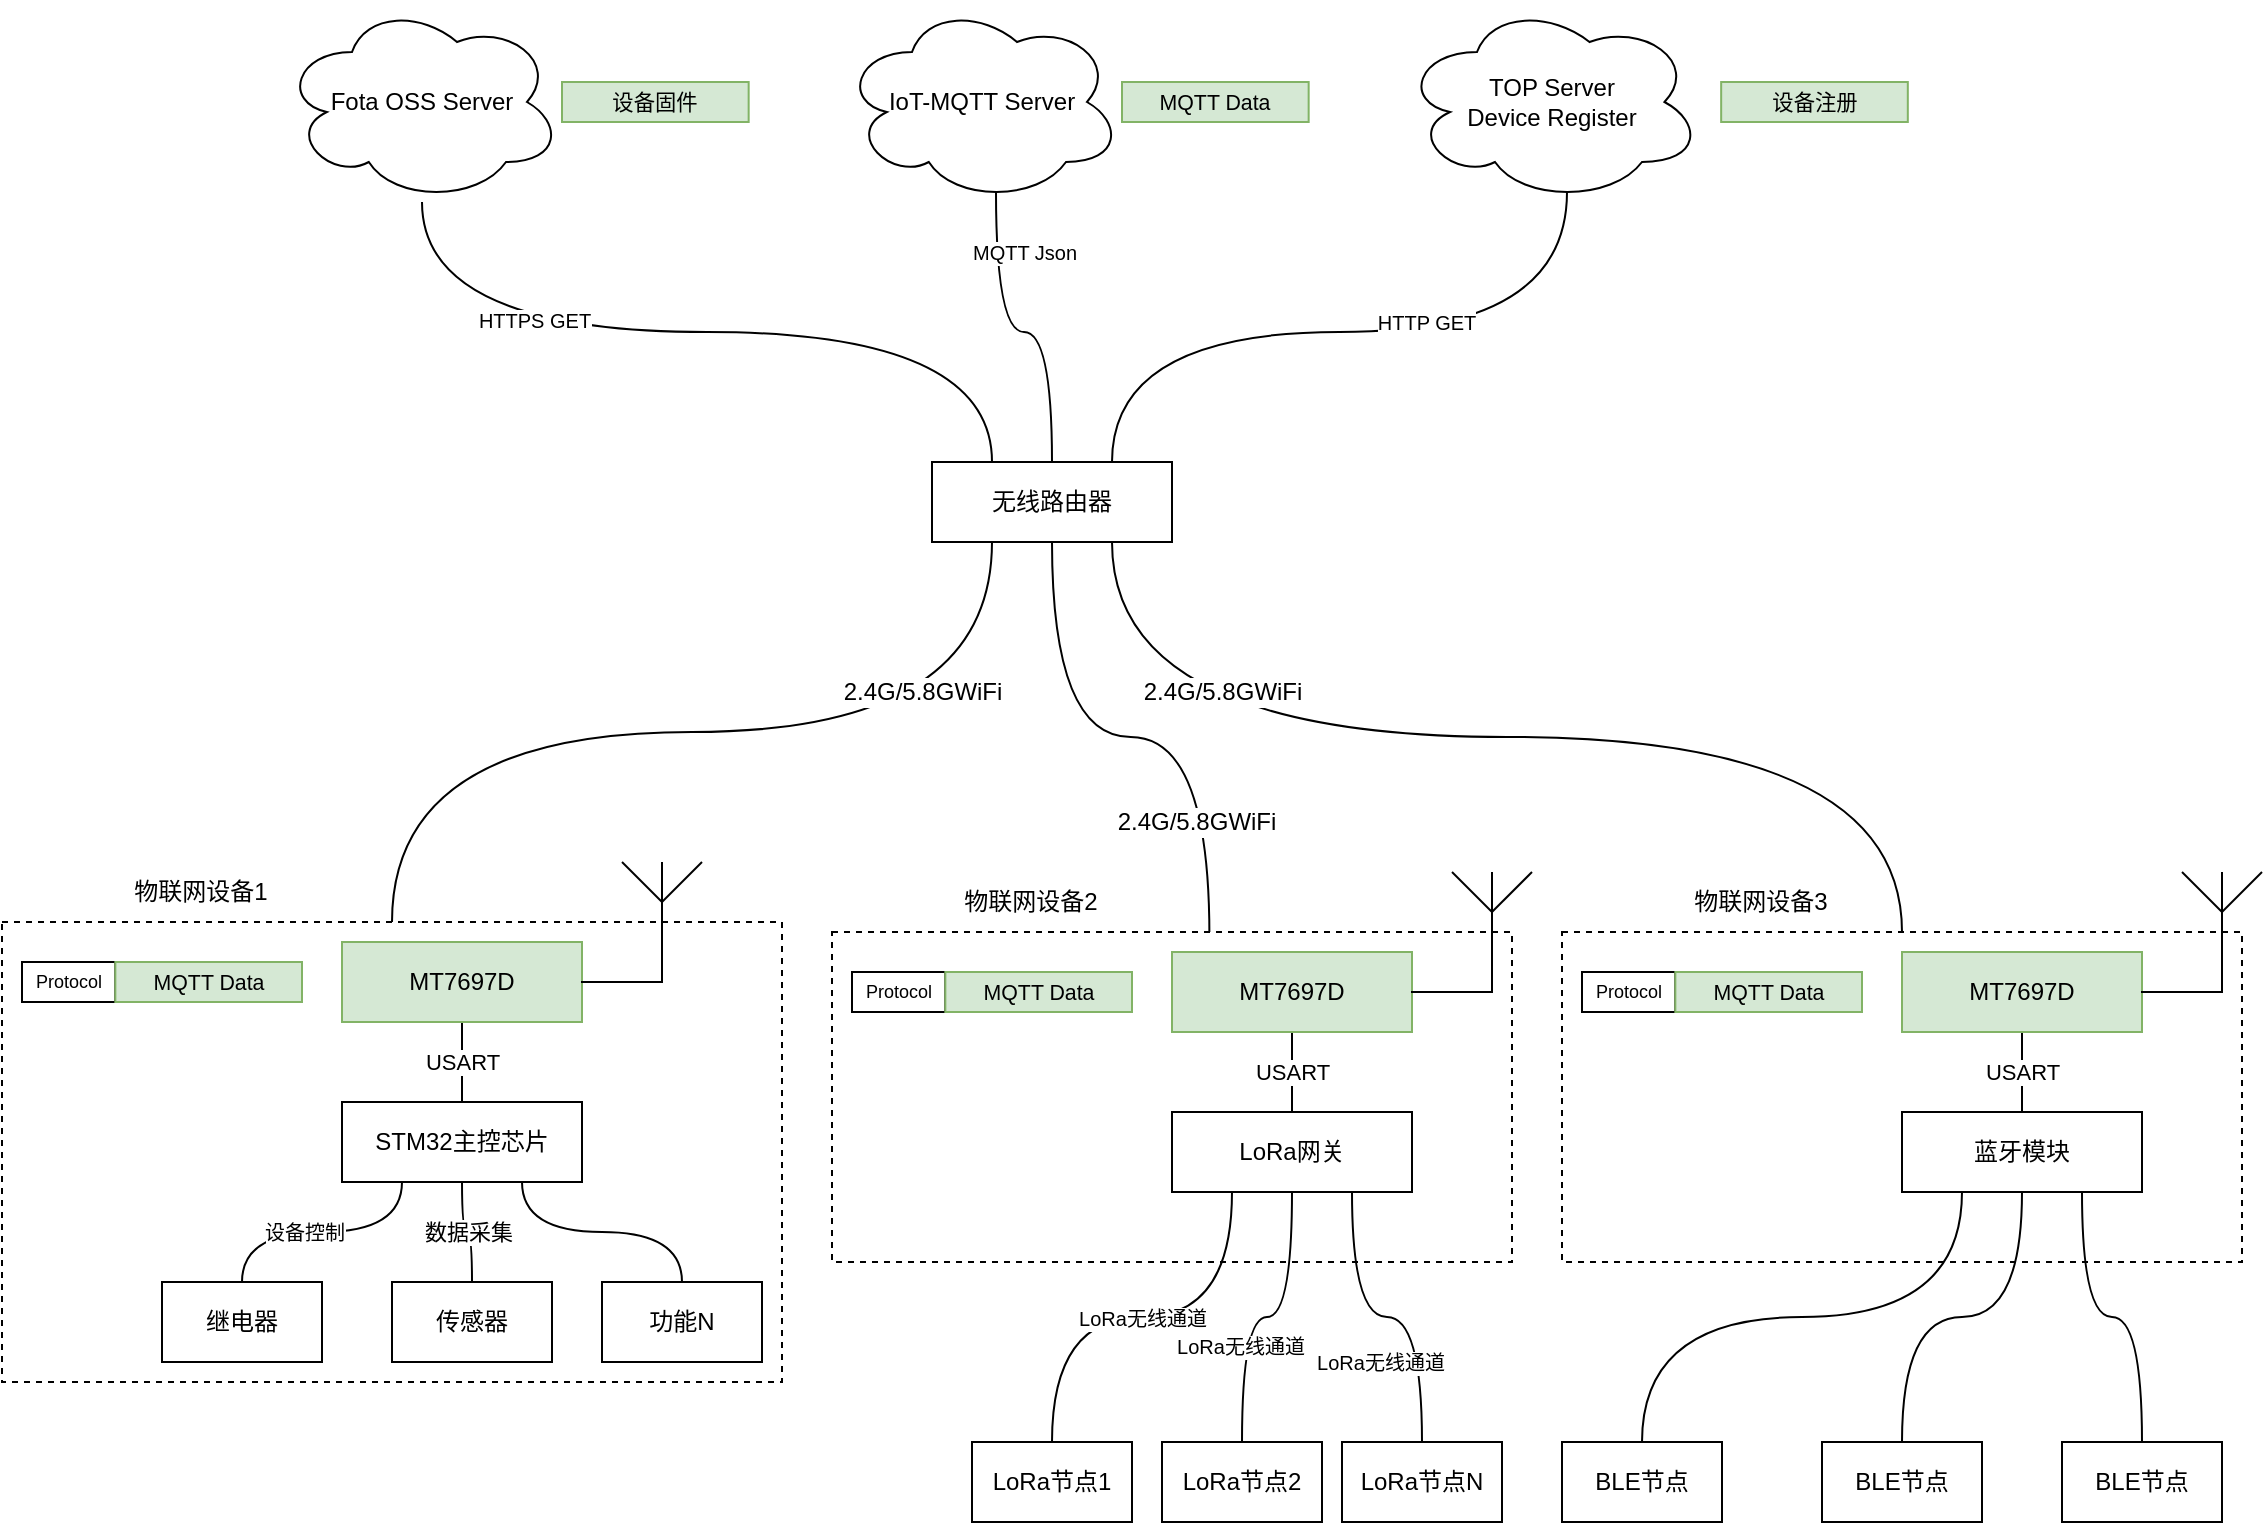 <mxfile version="12.4.8" type="github">
  <diagram id="uEFxOKB--ZDihy7HPuEc" name="第 1 页">
    <mxGraphModel dx="576" dy="298" grid="1" gridSize="10" guides="1" tooltips="1" connect="1" arrows="1" fold="1" page="1" pageScale="1" pageWidth="1169" pageHeight="827" math="0" shadow="0">
      <root>
        <mxCell id="0"/>
        <mxCell id="1" parent="0"/>
        <mxCell id="xuZbQlAt7XbXwIj1dRuo-11" style="edgeStyle=orthogonalEdgeStyle;rounded=0;orthogonalLoop=1;jettySize=auto;html=1;exitX=0.5;exitY=0;exitDx=0;exitDy=0;endArrow=none;endFill=0;curved=1;entryX=0.25;entryY=1;entryDx=0;entryDy=0;" edge="1" parent="1" source="dlpDQkjk9Ghl0g33a65h-2" target="xuZbQlAt7XbXwIj1dRuo-9">
          <mxGeometry relative="1" as="geometry"/>
        </mxCell>
        <mxCell id="xuZbQlAt7XbXwIj1dRuo-23" value="2.4G/5.8GWiFi" style="text;html=1;align=center;verticalAlign=middle;resizable=0;points=[];labelBackgroundColor=#ffffff;" vertex="1" connectable="0" parent="xuZbQlAt7XbXwIj1dRuo-11">
          <mxGeometry x="0.368" y="3" relative="1" as="geometry">
            <mxPoint x="24.4" y="-17.14" as="offset"/>
          </mxGeometry>
        </mxCell>
        <mxCell id="dlpDQkjk9Ghl0g33a65h-2" value="" style="rounded=0;whiteSpace=wrap;html=1;dashed=1;" parent="1" vertex="1">
          <mxGeometry x="20" y="500" width="390" height="230" as="geometry"/>
        </mxCell>
        <mxCell id="xuZbQlAt7XbXwIj1dRuo-3" value="USART" style="edgeStyle=orthogonalEdgeStyle;rounded=0;orthogonalLoop=1;jettySize=auto;html=1;exitX=0.5;exitY=1;exitDx=0;exitDy=0;entryX=0.5;entryY=0;entryDx=0;entryDy=0;endArrow=none;endFill=0;" edge="1" parent="1" source="dlpDQkjk9Ghl0g33a65h-3" target="Uirxl9wFZF3BG0lqKNT9-1">
          <mxGeometry relative="1" as="geometry"/>
        </mxCell>
        <mxCell id="dlpDQkjk9Ghl0g33a65h-3" value="MT7697D" style="rounded=0;whiteSpace=wrap;html=1;fillColor=#d5e8d4;strokeColor=#82b366;" parent="1" vertex="1">
          <mxGeometry x="190" y="510" width="120" height="40" as="geometry"/>
        </mxCell>
        <mxCell id="7Usn7wG0eWf6IEYnhf6R-1" value="IoT-MQTT Server" style="ellipse;shape=cloud;whiteSpace=wrap;html=1;" parent="1" vertex="1">
          <mxGeometry x="440" y="40" width="140" height="100" as="geometry"/>
        </mxCell>
        <mxCell id="7Usn7wG0eWf6IEYnhf6R-2" value="TOP Server&lt;br&gt;Device Register" style="ellipse;shape=cloud;whiteSpace=wrap;html=1;" parent="1" vertex="1">
          <mxGeometry x="720" y="40" width="150" height="100" as="geometry"/>
        </mxCell>
        <mxCell id="7Usn7wG0eWf6IEYnhf6R-3" value="Fota OSS Server" style="ellipse;shape=cloud;whiteSpace=wrap;html=1;" parent="1" vertex="1">
          <mxGeometry x="160" y="40" width="140" height="100" as="geometry"/>
        </mxCell>
        <mxCell id="xuZbQlAt7XbXwIj1dRuo-20" style="edgeStyle=orthogonalEdgeStyle;curved=1;rounded=0;orthogonalLoop=1;jettySize=auto;html=1;exitX=0.25;exitY=1;exitDx=0;exitDy=0;endArrow=none;endFill=0;" edge="1" parent="1" source="Uirxl9wFZF3BG0lqKNT9-1" target="xuZbQlAt7XbXwIj1dRuo-15">
          <mxGeometry relative="1" as="geometry"/>
        </mxCell>
        <mxCell id="xuZbQlAt7XbXwIj1dRuo-56" value="设备控制" style="text;html=1;align=center;verticalAlign=middle;resizable=0;points=[];labelBackgroundColor=#ffffff;fontSize=10;" vertex="1" connectable="0" parent="xuZbQlAt7XbXwIj1dRuo-20">
          <mxGeometry x="0.147" relative="1" as="geometry">
            <mxPoint as="offset"/>
          </mxGeometry>
        </mxCell>
        <mxCell id="xuZbQlAt7XbXwIj1dRuo-21" value="数据采集" style="edgeStyle=orthogonalEdgeStyle;curved=1;rounded=0;orthogonalLoop=1;jettySize=auto;html=1;exitX=0.5;exitY=1;exitDx=0;exitDy=0;endArrow=none;endFill=0;" edge="1" parent="1" source="Uirxl9wFZF3BG0lqKNT9-1" target="xuZbQlAt7XbXwIj1dRuo-18">
          <mxGeometry relative="1" as="geometry"/>
        </mxCell>
        <mxCell id="xuZbQlAt7XbXwIj1dRuo-22" style="edgeStyle=orthogonalEdgeStyle;curved=1;rounded=0;orthogonalLoop=1;jettySize=auto;html=1;exitX=0.75;exitY=1;exitDx=0;exitDy=0;entryX=0.5;entryY=0;entryDx=0;entryDy=0;endArrow=none;endFill=0;" edge="1" parent="1" source="Uirxl9wFZF3BG0lqKNT9-1" target="xuZbQlAt7XbXwIj1dRuo-19">
          <mxGeometry relative="1" as="geometry"/>
        </mxCell>
        <mxCell id="Uirxl9wFZF3BG0lqKNT9-1" value="STM32主控芯片" style="rounded=0;whiteSpace=wrap;html=1;" parent="1" vertex="1">
          <mxGeometry x="190" y="590" width="120" height="40" as="geometry"/>
        </mxCell>
        <mxCell id="xuZbQlAt7XbXwIj1dRuo-8" value="" style="group" vertex="1" connectable="0" parent="1">
          <mxGeometry x="310" y="470" width="50" height="60" as="geometry"/>
        </mxCell>
        <mxCell id="xuZbQlAt7XbXwIj1dRuo-4" value="" style="shape=partialRectangle;whiteSpace=wrap;html=1;top=0;left=0;fillColor=none;" vertex="1" parent="xuZbQlAt7XbXwIj1dRuo-8">
          <mxGeometry y="20" width="40" height="40" as="geometry"/>
        </mxCell>
        <mxCell id="xuZbQlAt7XbXwIj1dRuo-5" value="" style="endArrow=none;html=1;" edge="1" parent="xuZbQlAt7XbXwIj1dRuo-8">
          <mxGeometry width="50" height="50" relative="1" as="geometry">
            <mxPoint x="40" y="20" as="sourcePoint"/>
            <mxPoint x="60" as="targetPoint"/>
          </mxGeometry>
        </mxCell>
        <mxCell id="xuZbQlAt7XbXwIj1dRuo-6" value="" style="endArrow=none;html=1;" edge="1" parent="xuZbQlAt7XbXwIj1dRuo-8">
          <mxGeometry width="50" height="50" relative="1" as="geometry">
            <mxPoint x="40" y="20" as="sourcePoint"/>
            <mxPoint x="20" as="targetPoint"/>
          </mxGeometry>
        </mxCell>
        <mxCell id="xuZbQlAt7XbXwIj1dRuo-7" value="" style="endArrow=none;html=1;" edge="1" parent="xuZbQlAt7XbXwIj1dRuo-8">
          <mxGeometry width="50" height="50" relative="1" as="geometry">
            <mxPoint x="40" y="20" as="sourcePoint"/>
            <mxPoint x="40" as="targetPoint"/>
          </mxGeometry>
        </mxCell>
        <mxCell id="xuZbQlAt7XbXwIj1dRuo-12" style="edgeStyle=orthogonalEdgeStyle;curved=1;rounded=0;orthogonalLoop=1;jettySize=auto;html=1;exitX=0.75;exitY=0;exitDx=0;exitDy=0;entryX=0.55;entryY=0.95;entryDx=0;entryDy=0;entryPerimeter=0;endArrow=none;endFill=0;" edge="1" parent="1" source="xuZbQlAt7XbXwIj1dRuo-9" target="7Usn7wG0eWf6IEYnhf6R-2">
          <mxGeometry relative="1" as="geometry"/>
        </mxCell>
        <mxCell id="xuZbQlAt7XbXwIj1dRuo-54" value="HTTP GET" style="text;html=1;align=center;verticalAlign=middle;resizable=0;points=[];labelBackgroundColor=#ffffff;fontSize=10;" vertex="1" connectable="0" parent="xuZbQlAt7XbXwIj1dRuo-12">
          <mxGeometry x="0.223" y="5" relative="1" as="geometry">
            <mxPoint as="offset"/>
          </mxGeometry>
        </mxCell>
        <mxCell id="xuZbQlAt7XbXwIj1dRuo-13" style="edgeStyle=orthogonalEdgeStyle;curved=1;rounded=0;orthogonalLoop=1;jettySize=auto;html=1;exitX=0.5;exitY=0;exitDx=0;exitDy=0;entryX=0.55;entryY=0.95;entryDx=0;entryDy=0;entryPerimeter=0;endArrow=none;endFill=0;" edge="1" parent="1" source="xuZbQlAt7XbXwIj1dRuo-9" target="7Usn7wG0eWf6IEYnhf6R-1">
          <mxGeometry relative="1" as="geometry"/>
        </mxCell>
        <mxCell id="xuZbQlAt7XbXwIj1dRuo-52" value="MQTT Json" style="text;html=1;align=center;verticalAlign=middle;resizable=0;points=[];labelBackgroundColor=#ffffff;fontSize=10;" vertex="1" connectable="0" parent="xuZbQlAt7XbXwIj1dRuo-13">
          <mxGeometry x="0.634" y="-14" relative="1" as="geometry">
            <mxPoint as="offset"/>
          </mxGeometry>
        </mxCell>
        <mxCell id="xuZbQlAt7XbXwIj1dRuo-14" style="edgeStyle=orthogonalEdgeStyle;curved=1;rounded=0;orthogonalLoop=1;jettySize=auto;html=1;exitX=0.25;exitY=0;exitDx=0;exitDy=0;endArrow=none;endFill=0;" edge="1" parent="1" source="xuZbQlAt7XbXwIj1dRuo-9" target="7Usn7wG0eWf6IEYnhf6R-3">
          <mxGeometry relative="1" as="geometry"/>
        </mxCell>
        <mxCell id="xuZbQlAt7XbXwIj1dRuo-53" value="HTTPS GET" style="text;html=1;align=center;verticalAlign=middle;resizable=0;points=[];labelBackgroundColor=#ffffff;fontSize=10;" vertex="1" connectable="0" parent="xuZbQlAt7XbXwIj1dRuo-14">
          <mxGeometry x="0.417" y="-6" relative="1" as="geometry">
            <mxPoint as="offset"/>
          </mxGeometry>
        </mxCell>
        <mxCell id="xuZbQlAt7XbXwIj1dRuo-86" style="edgeStyle=orthogonalEdgeStyle;curved=1;rounded=0;orthogonalLoop=1;jettySize=auto;html=1;exitX=0.5;exitY=1;exitDx=0;exitDy=0;entryX=0.555;entryY=0.01;entryDx=0;entryDy=0;entryPerimeter=0;endArrow=none;endFill=0;fontSize=10;" edge="1" parent="1" source="xuZbQlAt7XbXwIj1dRuo-9" target="xuZbQlAt7XbXwIj1dRuo-57">
          <mxGeometry relative="1" as="geometry"/>
        </mxCell>
        <mxCell id="xuZbQlAt7XbXwIj1dRuo-130" value="&lt;span style=&quot;font-size: 12px&quot;&gt;2.4G/5.8GWiFi&lt;/span&gt;" style="text;html=1;align=center;verticalAlign=middle;resizable=0;points=[];labelBackgroundColor=#ffffff;fontSize=10;" vertex="1" connectable="0" parent="xuZbQlAt7XbXwIj1dRuo-86">
          <mxGeometry x="0.229" y="1" relative="1" as="geometry">
            <mxPoint y="43.4" as="offset"/>
          </mxGeometry>
        </mxCell>
        <mxCell id="xuZbQlAt7XbXwIj1dRuo-129" style="edgeStyle=orthogonalEdgeStyle;curved=1;rounded=0;orthogonalLoop=1;jettySize=auto;html=1;exitX=0.75;exitY=1;exitDx=0;exitDy=0;endArrow=none;endFill=0;fontSize=10;" edge="1" parent="1" source="xuZbQlAt7XbXwIj1dRuo-9" target="xuZbQlAt7XbXwIj1dRuo-108">
          <mxGeometry relative="1" as="geometry"/>
        </mxCell>
        <mxCell id="xuZbQlAt7XbXwIj1dRuo-131" value="&lt;span style=&quot;font-size: 12px&quot;&gt;2.4G/5.8GWiFi&lt;/span&gt;" style="text;html=1;align=center;verticalAlign=middle;resizable=0;points=[];labelBackgroundColor=#ffffff;fontSize=10;" vertex="1" connectable="0" parent="xuZbQlAt7XbXwIj1dRuo-129">
          <mxGeometry x="-0.375" y="7" relative="1" as="geometry">
            <mxPoint x="-32" y="-15.43" as="offset"/>
          </mxGeometry>
        </mxCell>
        <mxCell id="xuZbQlAt7XbXwIj1dRuo-9" value="无线路由器" style="rounded=0;whiteSpace=wrap;html=1;" vertex="1" parent="1">
          <mxGeometry x="485" y="270" width="120" height="40" as="geometry"/>
        </mxCell>
        <mxCell id="xuZbQlAt7XbXwIj1dRuo-15" value="继电器" style="rounded=0;whiteSpace=wrap;html=1;" vertex="1" parent="1">
          <mxGeometry x="100" y="680" width="80" height="40" as="geometry"/>
        </mxCell>
        <mxCell id="xuZbQlAt7XbXwIj1dRuo-18" value="传感器" style="rounded=0;whiteSpace=wrap;html=1;" vertex="1" parent="1">
          <mxGeometry x="215" y="680" width="80" height="40" as="geometry"/>
        </mxCell>
        <mxCell id="xuZbQlAt7XbXwIj1dRuo-19" value="功能N" style="rounded=0;whiteSpace=wrap;html=1;" vertex="1" parent="1">
          <mxGeometry x="320" y="680" width="80" height="40" as="geometry"/>
        </mxCell>
        <mxCell id="xuZbQlAt7XbXwIj1dRuo-32" value="物联网设备1" style="text;html=1;align=center;verticalAlign=middle;resizable=0;points=[];autosize=1;" vertex="1" parent="1">
          <mxGeometry x="79" y="475" width="80" height="20" as="geometry"/>
        </mxCell>
        <mxCell id="xuZbQlAt7XbXwIj1dRuo-51" value="" style="group" vertex="1" connectable="0" parent="1">
          <mxGeometry x="30" y="520" width="140" height="20" as="geometry"/>
        </mxCell>
        <mxCell id="xuZbQlAt7XbXwIj1dRuo-49" value="Protocol" style="rounded=0;whiteSpace=wrap;html=1;fontSize=9;" vertex="1" parent="xuZbQlAt7XbXwIj1dRuo-51">
          <mxGeometry width="46.667" height="20" as="geometry"/>
        </mxCell>
        <mxCell id="xuZbQlAt7XbXwIj1dRuo-50" value="&lt;font style=&quot;font-size: 10.667px&quot;&gt;MQTT Data&lt;/font&gt;" style="rounded=0;whiteSpace=wrap;html=1;fillColor=#d5e8d4;strokeColor=#82b366;fontSize=10;" vertex="1" parent="xuZbQlAt7XbXwIj1dRuo-51">
          <mxGeometry x="46.67" width="93.33" height="20" as="geometry"/>
        </mxCell>
        <mxCell id="xuZbQlAt7XbXwIj1dRuo-57" value="" style="rounded=0;whiteSpace=wrap;html=1;dashed=1;" vertex="1" parent="1">
          <mxGeometry x="435" y="505" width="340" height="165" as="geometry"/>
        </mxCell>
        <mxCell id="xuZbQlAt7XbXwIj1dRuo-58" value="USART" style="edgeStyle=orthogonalEdgeStyle;rounded=0;orthogonalLoop=1;jettySize=auto;html=1;exitX=0.5;exitY=1;exitDx=0;exitDy=0;entryX=0.5;entryY=0;entryDx=0;entryDy=0;endArrow=none;endFill=0;" edge="1" parent="1" source="xuZbQlAt7XbXwIj1dRuo-59" target="xuZbQlAt7XbXwIj1dRuo-64">
          <mxGeometry relative="1" as="geometry"/>
        </mxCell>
        <mxCell id="xuZbQlAt7XbXwIj1dRuo-59" value="MT7697D" style="rounded=0;whiteSpace=wrap;html=1;fillColor=#d5e8d4;strokeColor=#82b366;" vertex="1" parent="1">
          <mxGeometry x="605" y="515" width="120" height="40" as="geometry"/>
        </mxCell>
        <mxCell id="xuZbQlAt7XbXwIj1dRuo-79" value="LoRa无线通道" style="edgeStyle=orthogonalEdgeStyle;curved=1;rounded=0;orthogonalLoop=1;jettySize=auto;html=1;exitX=0.25;exitY=1;exitDx=0;exitDy=0;entryX=0.5;entryY=0;entryDx=0;entryDy=0;endArrow=none;endFill=0;fontSize=10;" edge="1" parent="1" source="xuZbQlAt7XbXwIj1dRuo-64" target="xuZbQlAt7XbXwIj1dRuo-71">
          <mxGeometry relative="1" as="geometry"/>
        </mxCell>
        <mxCell id="xuZbQlAt7XbXwIj1dRuo-82" style="edgeStyle=orthogonalEdgeStyle;curved=1;rounded=0;orthogonalLoop=1;jettySize=auto;html=1;exitX=0.5;exitY=1;exitDx=0;exitDy=0;entryX=0.5;entryY=0;entryDx=0;entryDy=0;endArrow=none;endFill=0;fontSize=10;" edge="1" parent="1" source="xuZbQlAt7XbXwIj1dRuo-64" target="xuZbQlAt7XbXwIj1dRuo-77">
          <mxGeometry relative="1" as="geometry"/>
        </mxCell>
        <mxCell id="xuZbQlAt7XbXwIj1dRuo-84" value="LoRa无线通道" style="text;html=1;align=center;verticalAlign=middle;resizable=0;points=[];labelBackgroundColor=#ffffff;fontSize=10;" vertex="1" connectable="0" parent="xuZbQlAt7XbXwIj1dRuo-82">
          <mxGeometry x="0.362" y="-1" relative="1" as="geometry">
            <mxPoint as="offset"/>
          </mxGeometry>
        </mxCell>
        <mxCell id="xuZbQlAt7XbXwIj1dRuo-83" style="edgeStyle=orthogonalEdgeStyle;curved=1;rounded=0;orthogonalLoop=1;jettySize=auto;html=1;exitX=0.75;exitY=1;exitDx=0;exitDy=0;endArrow=none;endFill=0;fontSize=10;" edge="1" parent="1" source="xuZbQlAt7XbXwIj1dRuo-64" target="xuZbQlAt7XbXwIj1dRuo-78">
          <mxGeometry relative="1" as="geometry"/>
        </mxCell>
        <mxCell id="xuZbQlAt7XbXwIj1dRuo-85" value="LoRa无线通道" style="text;html=1;align=center;verticalAlign=middle;resizable=0;points=[];labelBackgroundColor=#ffffff;fontSize=10;" vertex="1" connectable="0" parent="xuZbQlAt7XbXwIj1dRuo-83">
          <mxGeometry x="0.503" y="-21" relative="1" as="geometry">
            <mxPoint as="offset"/>
          </mxGeometry>
        </mxCell>
        <mxCell id="xuZbQlAt7XbXwIj1dRuo-64" value="LoRa网关" style="rounded=0;whiteSpace=wrap;html=1;" vertex="1" parent="1">
          <mxGeometry x="605" y="595" width="120" height="40" as="geometry"/>
        </mxCell>
        <mxCell id="xuZbQlAt7XbXwIj1dRuo-65" value="" style="group" vertex="1" connectable="0" parent="1">
          <mxGeometry x="725" y="475" width="50" height="60" as="geometry"/>
        </mxCell>
        <mxCell id="xuZbQlAt7XbXwIj1dRuo-66" value="" style="shape=partialRectangle;whiteSpace=wrap;html=1;top=0;left=0;fillColor=none;" vertex="1" parent="xuZbQlAt7XbXwIj1dRuo-65">
          <mxGeometry y="20" width="40" height="40" as="geometry"/>
        </mxCell>
        <mxCell id="xuZbQlAt7XbXwIj1dRuo-67" value="" style="endArrow=none;html=1;" edge="1" parent="xuZbQlAt7XbXwIj1dRuo-65">
          <mxGeometry width="50" height="50" relative="1" as="geometry">
            <mxPoint x="40" y="20" as="sourcePoint"/>
            <mxPoint x="60" as="targetPoint"/>
          </mxGeometry>
        </mxCell>
        <mxCell id="xuZbQlAt7XbXwIj1dRuo-68" value="" style="endArrow=none;html=1;" edge="1" parent="xuZbQlAt7XbXwIj1dRuo-65">
          <mxGeometry width="50" height="50" relative="1" as="geometry">
            <mxPoint x="40" y="20" as="sourcePoint"/>
            <mxPoint x="20" as="targetPoint"/>
          </mxGeometry>
        </mxCell>
        <mxCell id="xuZbQlAt7XbXwIj1dRuo-69" value="" style="endArrow=none;html=1;" edge="1" parent="xuZbQlAt7XbXwIj1dRuo-65">
          <mxGeometry width="50" height="50" relative="1" as="geometry">
            <mxPoint x="40" y="20" as="sourcePoint"/>
            <mxPoint x="40" as="targetPoint"/>
          </mxGeometry>
        </mxCell>
        <mxCell id="xuZbQlAt7XbXwIj1dRuo-71" value="LoRa节点1" style="rounded=0;whiteSpace=wrap;html=1;" vertex="1" parent="1">
          <mxGeometry x="505" y="760" width="80" height="40" as="geometry"/>
        </mxCell>
        <mxCell id="xuZbQlAt7XbXwIj1dRuo-73" value="物联网设备2" style="text;html=1;align=center;verticalAlign=middle;resizable=0;points=[];autosize=1;" vertex="1" parent="1">
          <mxGeometry x="494" y="480" width="80" height="20" as="geometry"/>
        </mxCell>
        <mxCell id="xuZbQlAt7XbXwIj1dRuo-74" value="" style="group" vertex="1" connectable="0" parent="1">
          <mxGeometry x="445" y="525" width="140" height="20" as="geometry"/>
        </mxCell>
        <mxCell id="xuZbQlAt7XbXwIj1dRuo-75" value="Protocol" style="rounded=0;whiteSpace=wrap;html=1;fontSize=9;" vertex="1" parent="xuZbQlAt7XbXwIj1dRuo-74">
          <mxGeometry width="46.667" height="20" as="geometry"/>
        </mxCell>
        <mxCell id="xuZbQlAt7XbXwIj1dRuo-76" value="&lt;font style=&quot;font-size: 10.667px&quot;&gt;MQTT Data&lt;/font&gt;" style="rounded=0;whiteSpace=wrap;html=1;fillColor=#d5e8d4;strokeColor=#82b366;fontSize=10;" vertex="1" parent="xuZbQlAt7XbXwIj1dRuo-74">
          <mxGeometry x="46.67" width="93.33" height="20" as="geometry"/>
        </mxCell>
        <mxCell id="xuZbQlAt7XbXwIj1dRuo-77" value="LoRa节点2" style="rounded=0;whiteSpace=wrap;html=1;" vertex="1" parent="1">
          <mxGeometry x="600" y="760" width="80" height="40" as="geometry"/>
        </mxCell>
        <mxCell id="xuZbQlAt7XbXwIj1dRuo-78" value="LoRa节点N" style="rounded=0;whiteSpace=wrap;html=1;" vertex="1" parent="1">
          <mxGeometry x="690" y="760" width="80" height="40" as="geometry"/>
        </mxCell>
        <mxCell id="xuZbQlAt7XbXwIj1dRuo-108" value="" style="rounded=0;whiteSpace=wrap;html=1;dashed=1;" vertex="1" parent="1">
          <mxGeometry x="800" y="505" width="340" height="165" as="geometry"/>
        </mxCell>
        <mxCell id="xuZbQlAt7XbXwIj1dRuo-109" value="USART" style="edgeStyle=orthogonalEdgeStyle;rounded=0;orthogonalLoop=1;jettySize=auto;html=1;exitX=0.5;exitY=1;exitDx=0;exitDy=0;entryX=0.5;entryY=0;entryDx=0;entryDy=0;endArrow=none;endFill=0;" edge="1" parent="1" source="xuZbQlAt7XbXwIj1dRuo-110" target="xuZbQlAt7XbXwIj1dRuo-116">
          <mxGeometry relative="1" as="geometry"/>
        </mxCell>
        <mxCell id="xuZbQlAt7XbXwIj1dRuo-110" value="MT7697D" style="rounded=0;whiteSpace=wrap;html=1;fillColor=#d5e8d4;strokeColor=#82b366;" vertex="1" parent="1">
          <mxGeometry x="970" y="515" width="120" height="40" as="geometry"/>
        </mxCell>
        <mxCell id="xuZbQlAt7XbXwIj1dRuo-111" value="" style="edgeStyle=orthogonalEdgeStyle;curved=1;rounded=0;orthogonalLoop=1;jettySize=auto;html=1;exitX=0.25;exitY=1;exitDx=0;exitDy=0;entryX=0.5;entryY=0;entryDx=0;entryDy=0;endArrow=none;endFill=0;fontSize=10;" edge="1" parent="1" source="xuZbQlAt7XbXwIj1dRuo-116" target="xuZbQlAt7XbXwIj1dRuo-122">
          <mxGeometry relative="1" as="geometry"/>
        </mxCell>
        <mxCell id="xuZbQlAt7XbXwIj1dRuo-112" style="edgeStyle=orthogonalEdgeStyle;curved=1;rounded=0;orthogonalLoop=1;jettySize=auto;html=1;exitX=0.5;exitY=1;exitDx=0;exitDy=0;entryX=0.5;entryY=0;entryDx=0;entryDy=0;endArrow=none;endFill=0;fontSize=10;" edge="1" parent="1" source="xuZbQlAt7XbXwIj1dRuo-116" target="xuZbQlAt7XbXwIj1dRuo-127">
          <mxGeometry relative="1" as="geometry"/>
        </mxCell>
        <mxCell id="xuZbQlAt7XbXwIj1dRuo-114" style="edgeStyle=orthogonalEdgeStyle;curved=1;rounded=0;orthogonalLoop=1;jettySize=auto;html=1;exitX=0.75;exitY=1;exitDx=0;exitDy=0;endArrow=none;endFill=0;fontSize=10;" edge="1" parent="1" source="xuZbQlAt7XbXwIj1dRuo-116" target="xuZbQlAt7XbXwIj1dRuo-128">
          <mxGeometry relative="1" as="geometry"/>
        </mxCell>
        <mxCell id="xuZbQlAt7XbXwIj1dRuo-116" value="蓝牙模块" style="rounded=0;whiteSpace=wrap;html=1;" vertex="1" parent="1">
          <mxGeometry x="970" y="595" width="120" height="40" as="geometry"/>
        </mxCell>
        <mxCell id="xuZbQlAt7XbXwIj1dRuo-117" value="" style="group" vertex="1" connectable="0" parent="1">
          <mxGeometry x="1090" y="475" width="50" height="60" as="geometry"/>
        </mxCell>
        <mxCell id="xuZbQlAt7XbXwIj1dRuo-118" value="" style="shape=partialRectangle;whiteSpace=wrap;html=1;top=0;left=0;fillColor=none;" vertex="1" parent="xuZbQlAt7XbXwIj1dRuo-117">
          <mxGeometry y="20" width="40" height="40" as="geometry"/>
        </mxCell>
        <mxCell id="xuZbQlAt7XbXwIj1dRuo-119" value="" style="endArrow=none;html=1;" edge="1" parent="xuZbQlAt7XbXwIj1dRuo-117">
          <mxGeometry width="50" height="50" relative="1" as="geometry">
            <mxPoint x="40" y="20" as="sourcePoint"/>
            <mxPoint x="60" as="targetPoint"/>
          </mxGeometry>
        </mxCell>
        <mxCell id="xuZbQlAt7XbXwIj1dRuo-120" value="" style="endArrow=none;html=1;" edge="1" parent="xuZbQlAt7XbXwIj1dRuo-117">
          <mxGeometry width="50" height="50" relative="1" as="geometry">
            <mxPoint x="40" y="20" as="sourcePoint"/>
            <mxPoint x="20" as="targetPoint"/>
          </mxGeometry>
        </mxCell>
        <mxCell id="xuZbQlAt7XbXwIj1dRuo-121" value="" style="endArrow=none;html=1;" edge="1" parent="xuZbQlAt7XbXwIj1dRuo-117">
          <mxGeometry width="50" height="50" relative="1" as="geometry">
            <mxPoint x="40" y="20" as="sourcePoint"/>
            <mxPoint x="40" as="targetPoint"/>
          </mxGeometry>
        </mxCell>
        <mxCell id="xuZbQlAt7XbXwIj1dRuo-122" value="BLE节点" style="rounded=0;whiteSpace=wrap;html=1;" vertex="1" parent="1">
          <mxGeometry x="800" y="760" width="80" height="40" as="geometry"/>
        </mxCell>
        <mxCell id="xuZbQlAt7XbXwIj1dRuo-123" value="物联网设备3" style="text;html=1;align=center;verticalAlign=middle;resizable=0;points=[];autosize=1;" vertex="1" parent="1">
          <mxGeometry x="859" y="480" width="80" height="20" as="geometry"/>
        </mxCell>
        <mxCell id="xuZbQlAt7XbXwIj1dRuo-124" value="" style="group" vertex="1" connectable="0" parent="1">
          <mxGeometry x="810" y="525" width="140" height="20" as="geometry"/>
        </mxCell>
        <mxCell id="xuZbQlAt7XbXwIj1dRuo-125" value="Protocol" style="rounded=0;whiteSpace=wrap;html=1;fontSize=9;" vertex="1" parent="xuZbQlAt7XbXwIj1dRuo-124">
          <mxGeometry width="46.667" height="20" as="geometry"/>
        </mxCell>
        <mxCell id="xuZbQlAt7XbXwIj1dRuo-126" value="&lt;font style=&quot;font-size: 10.667px&quot;&gt;MQTT Data&lt;/font&gt;" style="rounded=0;whiteSpace=wrap;html=1;fillColor=#d5e8d4;strokeColor=#82b366;fontSize=10;" vertex="1" parent="xuZbQlAt7XbXwIj1dRuo-124">
          <mxGeometry x="46.67" width="93.33" height="20" as="geometry"/>
        </mxCell>
        <mxCell id="xuZbQlAt7XbXwIj1dRuo-127" value="BLE节点" style="rounded=0;whiteSpace=wrap;html=1;" vertex="1" parent="1">
          <mxGeometry x="930" y="760" width="80" height="40" as="geometry"/>
        </mxCell>
        <mxCell id="xuZbQlAt7XbXwIj1dRuo-128" value="BLE节点" style="rounded=0;whiteSpace=wrap;html=1;" vertex="1" parent="1">
          <mxGeometry x="1050" y="760" width="80" height="40" as="geometry"/>
        </mxCell>
        <mxCell id="xuZbQlAt7XbXwIj1dRuo-139" value="&lt;font style=&quot;font-size: 10.667px&quot;&gt;MQTT Data&lt;/font&gt;" style="rounded=0;whiteSpace=wrap;html=1;fillColor=#d5e8d4;strokeColor=#82b366;fontSize=10;" vertex="1" parent="1">
          <mxGeometry x="580" y="80" width="93.33" height="20" as="geometry"/>
        </mxCell>
        <mxCell id="xuZbQlAt7XbXwIj1dRuo-140" value="&lt;font style=&quot;font-size: 10.667px&quot;&gt;设备固件&lt;/font&gt;" style="rounded=0;whiteSpace=wrap;html=1;fillColor=#d5e8d4;strokeColor=#82b366;fontSize=10;" vertex="1" parent="1">
          <mxGeometry x="300" y="80" width="93.33" height="20" as="geometry"/>
        </mxCell>
        <mxCell id="xuZbQlAt7XbXwIj1dRuo-141" value="&lt;font style=&quot;font-size: 10.667px&quot;&gt;设备注册&lt;/font&gt;" style="rounded=0;whiteSpace=wrap;html=1;fillColor=#d5e8d4;strokeColor=#82b366;fontSize=10;" vertex="1" parent="1">
          <mxGeometry x="879.58" y="80" width="93.33" height="20" as="geometry"/>
        </mxCell>
      </root>
    </mxGraphModel>
  </diagram>
</mxfile>
